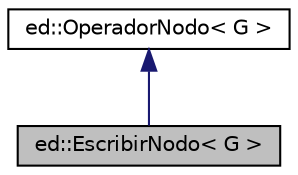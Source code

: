 digraph "ed::EscribirNodo&lt; G &gt;"
{
  edge [fontname="Helvetica",fontsize="10",labelfontname="Helvetica",labelfontsize="10"];
  node [fontname="Helvetica",fontsize="10",shape=record];
  Node2 [label="ed::EscribirNodo\< G \>",height=0.2,width=0.4,color="black", fillcolor="grey75", style="filled", fontcolor="black"];
  Node3 -> Node2 [dir="back",color="midnightblue",fontsize="10",style="solid",fontname="Helvetica"];
  Node3 [label="ed::OperadorNodo\< G \>",height=0.2,width=0.4,color="black", fillcolor="white", style="filled",URL="$classed_1_1OperadorNodo.html",tooltip="Interfaz para definir operaciones sobre un nodo de un Arbol. "];
}
